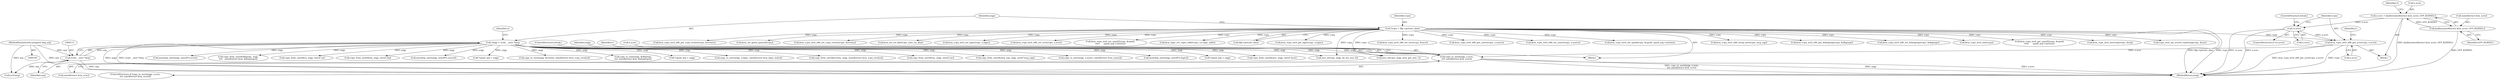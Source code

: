 digraph "0_linux_fda4e2e85589191b123d31cdc21fd33ee70f50fd_3@API" {
"1000692" [label="(Call,copy_to_user(argp, u.xcrs,\n\t\t\t\t sizeof(struct kvm_xcrs)))"];
"1000112" [label="(Call,*argp = (void __user *)arg)"];
"1000114" [label="(Call,(void __user *)arg)"];
"1000103" [label="(MethodParameterIn,unsigned long arg)"];
"1000682" [label="(Call,kvm_vcpu_ioctl_x86_get_xcrs(vcpu, u.xcrs))"];
"1000106" [label="(Call,*vcpu = filp->private_data)"];
"1000677" [label="(Call,!u.xcrs)"];
"1000664" [label="(Call,u.xcrs = kzalloc(sizeof(struct kvm_xcrs), GFP_KERNEL))"];
"1000668" [label="(Call,kzalloc(sizeof(struct kvm_xcrs), GFP_KERNEL))"];
"1000103" [label="(MethodParameterIn,unsigned long arg)"];
"1000494" [label="(Call,kvm_vcpu_ioctl_x86_set_mce(vcpu, &mce))"];
"1000710" [label="(Call,memdup_user(argp, sizeof(*u.xcrs)))"];
"1000375" [label="(Call,msr_io(vcpu, argp, do_set_msr, 0))"];
"1000692" [label="(Call,copy_to_user(argp, u.xcrs,\n\t\t\t\t sizeof(struct kvm_xcrs)))"];
"1000112" [label="(Call,*argp = (void __user *)arg)"];
"1000684" [label="(Call,u.xcrs)"];
"1000575" [label="(Call,copy_from_user(&dbgregs, argp,\n\t\t\t\t   sizeof(struct kvm_debugregs)))"];
"1000609" [label="(Call,kvm_vcpu_ioctl_x86_get_xsave(vcpu, u.xsave))"];
"1000656" [label="(Call,kvm_vcpu_ioctl_x86_set_xsave(vcpu, u.xsave))"];
"1000116" [label="(Identifier,arg)"];
"1000114" [label="(Call,(void __user *)arg)"];
"1000677" [label="(Call,!u.xcrs)"];
"1000693" [label="(Identifier,argp)"];
"1000440" [label="(Call,copy_from_user(&va, argp, sizeof va))"];
"1000279" [label="(Call,kvm_vcpu_ioctl_set_cpuid(vcpu, &cpuid, cpuid_arg->entries))"];
"1000697" [label="(Call,sizeof(struct kvm_xcrs))"];
"1000104" [label="(Block,)"];
"1000113" [label="(Identifier,argp)"];
"1000237" [label="(Call,copy_from_user(&irq, argp, sizeof irq))"];
"1000473" [label="(Call,kvm_vcpu_ioctl_x86_setup_mce(vcpu, mcg_cap))"];
"1000547" [label="(Call,kvm_vcpu_ioctl_x86_get_debugregs(vcpu, &dbgregs))"];
"1000584" [label="(Call,kvm_vcpu_ioctl_x86_set_debugregs(vcpu, &dbgregs))"];
"1000678" [label="(Call,u.xcrs)"];
"1000121" [label="(Identifier,u)"];
"1000255" [label="(Call,kvm_vcpu_ioctl_nmi(vcpu))"];
"1000701" [label="(Identifier,r)"];
"1000673" [label="(Identifier,r)"];
"1000694" [label="(Call,u.xcrs)"];
"1000637" [label="(Call,memdup_user(argp, sizeof(*u.xsave)))"];
"1000337" [label="(Call,kvm_vcpu_ioctl_get_cpuid2(vcpu, &cpuid,\n\t\t\t\t\t      cpuid_arg->entries))"];
"1000319" [label="(Call,*cpuid_arg = argp)"];
"1000511" [label="(Call,copy_to_user(argp, &events, sizeof(struct kvm_vcpu_events)))"];
"1000683" [label="(Identifier,vcpu)"];
"1000246" [label="(Call,kvm_vcpu_ioctl_interrupt(vcpu, &irq))"];
"1000398" [label="(Call,vcpu_ioctl_tpr_access_reporting(vcpu, &tac))"];
"1000502" [label="(Call,kvm_vcpu_ioctl_x86_get_vcpu_events(vcpu, &events))"];
"1000780" [label="(Call,kvm_set_guest_paused(vcpu))"];
"1000668" [label="(Call,kzalloc(sizeof(struct kvm_xcrs), GFP_KERNEL))"];
"1000539" [label="(Call,kvm_vcpu_ioctl_x86_set_vcpu_events(vcpu, &events))"];
"1000682" [label="(Call,kvm_vcpu_ioctl_x86_get_xcrs(vcpu, u.xcrs))"];
"1000699" [label="(ControlStructure,break;)"];
"1000556" [label="(Call,copy_to_user(argp, &dbgregs,\n\t\t\t\t sizeof(struct kvm_debugregs)))"];
"1000676" [label="(ControlStructure,if (!u.xcrs))"];
"1000261" [label="(Call,*cpuid_arg = argp)"];
"1000759" [label="(Call,kvm_set_tsc_khz(vcpu, user_tsc_khz))"];
"1000665" [label="(Call,u.xcrs)"];
"1000366" [label="(Call,msr_io(vcpu, argp, kvm_get_msr, 1))"];
"1000174" [label="(Call,copy_to_user(argp, u.lapic, sizeof(struct kvm_lapic_state)))"];
"1000795" [label="(MethodReturn,long)"];
"1000530" [label="(Call,copy_from_user(&events, argp, sizeof(struct kvm_vcpu_events)))"];
"1000223" [label="(Call,kvm_vcpu_ioctl_set_lapic(vcpu, u.lapic))"];
"1000389" [label="(Call,copy_from_user(&tac, argp, sizeof tac))"];
"1000688" [label="(Identifier,r)"];
"1000663" [label="(Block,)"];
"1000681" [label="(ControlStructure,break;)"];
"1000691" [label="(ControlStructure,if (copy_to_user(argp, u.xcrs,\n\t\t\t\t sizeof(struct kvm_xcrs))))"];
"1000464" [label="(Call,copy_from_user(&mcg_cap, argp, sizeof mcg_cap))"];
"1000671" [label="(Identifier,GFP_KERNEL)"];
"1000744" [label="(Call,(u32)arg)"];
"1000729" [label="(Call,kvm_vcpu_ioctl_x86_set_xcrs(vcpu, u.xcrs))"];
"1000669" [label="(Call,sizeof(struct kvm_xcrs))"];
"1000107" [label="(Identifier,vcpu)"];
"1000619" [label="(Call,copy_to_user(argp, u.xsave, sizeof(struct kvm_xsave)))"];
"1000106" [label="(Call,*vcpu = filp->private_data)"];
"1000308" [label="(Call,kvm_vcpu_ioctl_set_cpuid2(vcpu, &cpuid,\n\t\t\t\t\t      cpuid_arg->entries))"];
"1000450" [label="(Call,kvm_lapic_set_vapic_addr(vcpu, va.vapic_addr))"];
"1000664" [label="(Call,u.xcrs = kzalloc(sizeof(struct kvm_xcrs), GFP_KERNEL))"];
"1000108" [label="(Call,filp->private_data)"];
"1000204" [label="(Call,memdup_user(argp, sizeof(*u.lapic)))"];
"1000290" [label="(Call,*cpuid_arg = argp)"];
"1000485" [label="(Call,copy_from_user(&mce, argp, sizeof mce))"];
"1000161" [label="(Call,kvm_vcpu_ioctl_get_lapic(vcpu, u.lapic))"];
"1000692" -> "1000691"  [label="AST: "];
"1000692" -> "1000697"  [label="CFG: "];
"1000693" -> "1000692"  [label="AST: "];
"1000694" -> "1000692"  [label="AST: "];
"1000697" -> "1000692"  [label="AST: "];
"1000699" -> "1000692"  [label="CFG: "];
"1000701" -> "1000692"  [label="CFG: "];
"1000692" -> "1000795"  [label="DDG: argp"];
"1000692" -> "1000795"  [label="DDG: u.xcrs"];
"1000692" -> "1000795"  [label="DDG: copy_to_user(argp, u.xcrs,\n\t\t\t\t sizeof(struct kvm_xcrs))"];
"1000112" -> "1000692"  [label="DDG: argp"];
"1000682" -> "1000692"  [label="DDG: u.xcrs"];
"1000112" -> "1000104"  [label="AST: "];
"1000112" -> "1000114"  [label="CFG: "];
"1000113" -> "1000112"  [label="AST: "];
"1000114" -> "1000112"  [label="AST: "];
"1000121" -> "1000112"  [label="CFG: "];
"1000112" -> "1000795"  [label="DDG: (void __user *)arg"];
"1000112" -> "1000795"  [label="DDG: argp"];
"1000114" -> "1000112"  [label="DDG: arg"];
"1000112" -> "1000174"  [label="DDG: argp"];
"1000112" -> "1000204"  [label="DDG: argp"];
"1000112" -> "1000237"  [label="DDG: argp"];
"1000112" -> "1000261"  [label="DDG: argp"];
"1000112" -> "1000290"  [label="DDG: argp"];
"1000112" -> "1000319"  [label="DDG: argp"];
"1000112" -> "1000366"  [label="DDG: argp"];
"1000112" -> "1000375"  [label="DDG: argp"];
"1000112" -> "1000389"  [label="DDG: argp"];
"1000112" -> "1000440"  [label="DDG: argp"];
"1000112" -> "1000464"  [label="DDG: argp"];
"1000112" -> "1000485"  [label="DDG: argp"];
"1000112" -> "1000511"  [label="DDG: argp"];
"1000112" -> "1000530"  [label="DDG: argp"];
"1000112" -> "1000556"  [label="DDG: argp"];
"1000112" -> "1000575"  [label="DDG: argp"];
"1000112" -> "1000619"  [label="DDG: argp"];
"1000112" -> "1000637"  [label="DDG: argp"];
"1000112" -> "1000710"  [label="DDG: argp"];
"1000114" -> "1000116"  [label="CFG: "];
"1000115" -> "1000114"  [label="AST: "];
"1000116" -> "1000114"  [label="AST: "];
"1000114" -> "1000795"  [label="DDG: arg"];
"1000103" -> "1000114"  [label="DDG: arg"];
"1000114" -> "1000744"  [label="DDG: arg"];
"1000103" -> "1000100"  [label="AST: "];
"1000103" -> "1000795"  [label="DDG: arg"];
"1000103" -> "1000744"  [label="DDG: arg"];
"1000682" -> "1000663"  [label="AST: "];
"1000682" -> "1000684"  [label="CFG: "];
"1000683" -> "1000682"  [label="AST: "];
"1000684" -> "1000682"  [label="AST: "];
"1000688" -> "1000682"  [label="CFG: "];
"1000682" -> "1000795"  [label="DDG: kvm_vcpu_ioctl_x86_get_xcrs(vcpu, u.xcrs)"];
"1000682" -> "1000795"  [label="DDG: vcpu"];
"1000106" -> "1000682"  [label="DDG: vcpu"];
"1000677" -> "1000682"  [label="DDG: u.xcrs"];
"1000106" -> "1000104"  [label="AST: "];
"1000106" -> "1000108"  [label="CFG: "];
"1000107" -> "1000106"  [label="AST: "];
"1000108" -> "1000106"  [label="AST: "];
"1000113" -> "1000106"  [label="CFG: "];
"1000106" -> "1000795"  [label="DDG: filp->private_data"];
"1000106" -> "1000795"  [label="DDG: vcpu"];
"1000106" -> "1000161"  [label="DDG: vcpu"];
"1000106" -> "1000223"  [label="DDG: vcpu"];
"1000106" -> "1000246"  [label="DDG: vcpu"];
"1000106" -> "1000255"  [label="DDG: vcpu"];
"1000106" -> "1000279"  [label="DDG: vcpu"];
"1000106" -> "1000308"  [label="DDG: vcpu"];
"1000106" -> "1000337"  [label="DDG: vcpu"];
"1000106" -> "1000366"  [label="DDG: vcpu"];
"1000106" -> "1000375"  [label="DDG: vcpu"];
"1000106" -> "1000398"  [label="DDG: vcpu"];
"1000106" -> "1000450"  [label="DDG: vcpu"];
"1000106" -> "1000473"  [label="DDG: vcpu"];
"1000106" -> "1000494"  [label="DDG: vcpu"];
"1000106" -> "1000502"  [label="DDG: vcpu"];
"1000106" -> "1000539"  [label="DDG: vcpu"];
"1000106" -> "1000547"  [label="DDG: vcpu"];
"1000106" -> "1000584"  [label="DDG: vcpu"];
"1000106" -> "1000609"  [label="DDG: vcpu"];
"1000106" -> "1000656"  [label="DDG: vcpu"];
"1000106" -> "1000729"  [label="DDG: vcpu"];
"1000106" -> "1000759"  [label="DDG: vcpu"];
"1000106" -> "1000780"  [label="DDG: vcpu"];
"1000677" -> "1000676"  [label="AST: "];
"1000677" -> "1000678"  [label="CFG: "];
"1000678" -> "1000677"  [label="AST: "];
"1000681" -> "1000677"  [label="CFG: "];
"1000683" -> "1000677"  [label="CFG: "];
"1000677" -> "1000795"  [label="DDG: u.xcrs"];
"1000677" -> "1000795"  [label="DDG: !u.xcrs"];
"1000664" -> "1000677"  [label="DDG: u.xcrs"];
"1000664" -> "1000663"  [label="AST: "];
"1000664" -> "1000668"  [label="CFG: "];
"1000665" -> "1000664"  [label="AST: "];
"1000668" -> "1000664"  [label="AST: "];
"1000673" -> "1000664"  [label="CFG: "];
"1000664" -> "1000795"  [label="DDG: kzalloc(sizeof(struct kvm_xcrs), GFP_KERNEL)"];
"1000668" -> "1000664"  [label="DDG: GFP_KERNEL"];
"1000668" -> "1000671"  [label="CFG: "];
"1000669" -> "1000668"  [label="AST: "];
"1000671" -> "1000668"  [label="AST: "];
"1000668" -> "1000795"  [label="DDG: GFP_KERNEL"];
}
